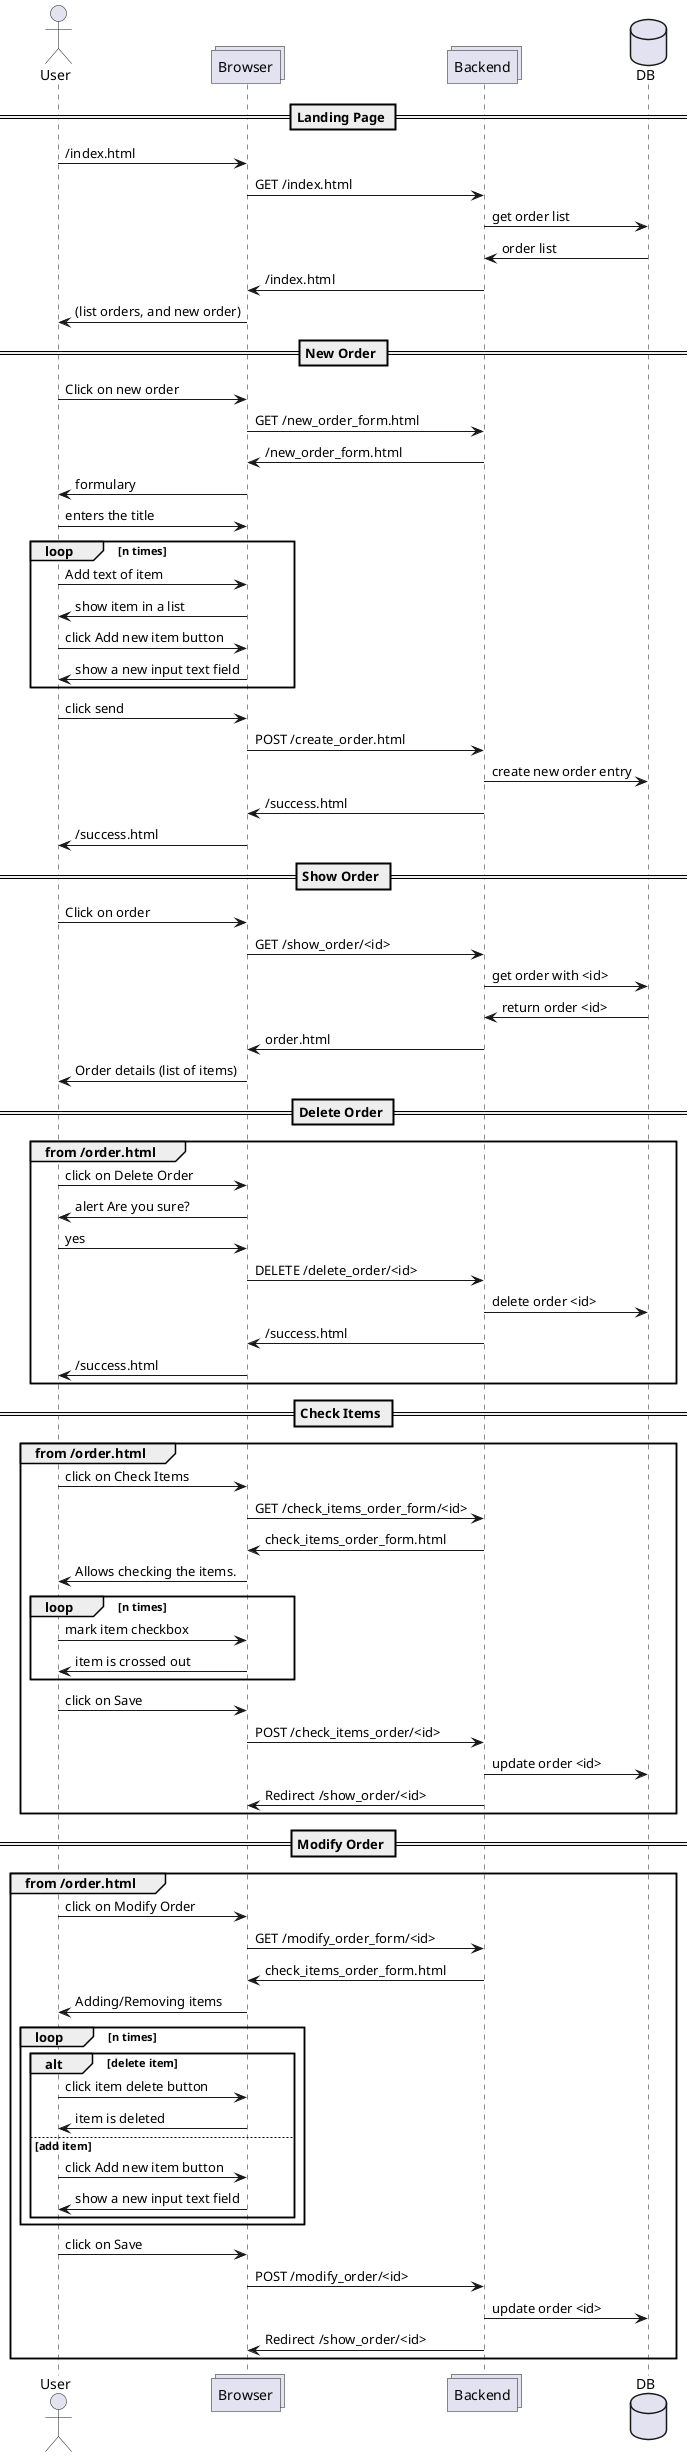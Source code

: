 @startuml
actor User
collections Browser
collections Backend
database DB

== Landing Page ==

User -> Browser : /index.html
Browser -> Backend : GET /index.html
Backend -> DB : get order list
DB -> Backend : order list
Backend -> Browser : /index.html
Browser -> User : (list orders, and new order)

== New Order ==
User -> Browser : Click on new order
Browser -> Backend : GET /new_order_form.html
Backend -> Browser : /new_order_form.html
Browser -> User : formulary
User -> Browser : enters the title

loop n times
  User -> Browser : Add text of item
  Browser -> User : show item in a list
  User -> Browser : click Add new item button
  Browser -> User : show a new input text field
end

User -> Browser : click send
Browser -> Backend : POST /create_order.html
Backend -> DB : create new order entry
Backend -> Browser : /success.html
Browser -> User : /success.html

== Show Order ==

User -> Browser : Click on order
Browser -> Backend : GET /show_order/<id>
Backend -> DB : get order with <id>
DB -> Backend : return order <id>
Backend -> Browser : order.html
Browser -> User : Order details (list of items)

== Delete Order ==
group from /order.html
User -> Browser : click on Delete Order
Browser -> User : alert Are you sure?
User -> Browser : yes
Browser -> Backend : DELETE /delete_order/<id>
Backend -> DB : delete order <id>
Backend -> Browser : /success.html
Browser -> User : /success.html
end

== Check Items ==
group from /order.html
User -> Browser : click on Check Items
Browser -> Backend: GET /check_items_order_form/<id>
Backend -> Browser : check_items_order_form.html
Browser -> User : Allows checking the items.
loop n times
  User -> Browser : mark item checkbox
  Browser -> User : item is crossed out
end
User -> Browser : click on Save
Browser -> Backend : POST /check_items_order/<id>
Backend -> DB : update order <id>
Backend -> Browser : Redirect /show_order/<id>
end

== Modify Order ==
group from /order.html
User -> Browser : click on Modify Order
Browser -> Backend: GET /modify_order_form/<id>
Backend -> Browser : check_items_order_form.html
Browser -> User : Adding/Removing items
loop n times
  alt delete item
      User -> Browser : click item delete button
      Browser -> User : item is deleted
  else add item
      User -> Browser : click Add new item button
      Browser -> User : show a new input text field
  end
end

User -> Browser : click on Save
Browser -> Backend : POST /modify_order/<id>
Backend -> DB : update order <id>
Backend -> Browser : Redirect /show_order/<id>
end

@enduml